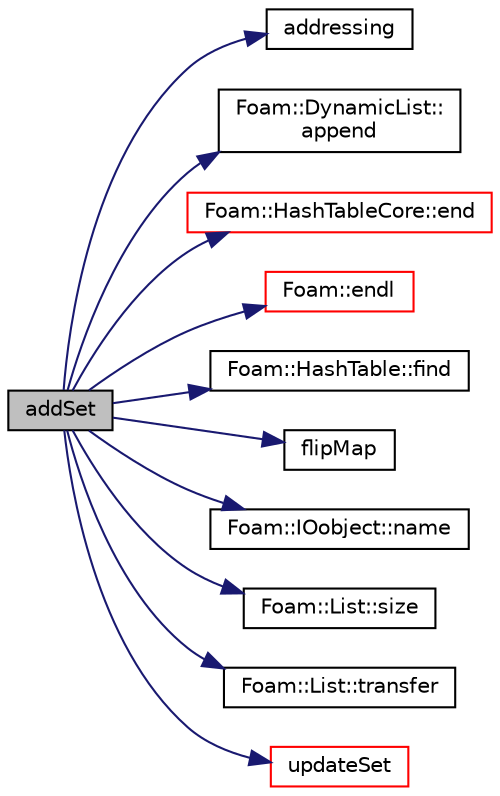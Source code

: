 digraph "addSet"
{
  bgcolor="transparent";
  edge [fontname="Helvetica",fontsize="10",labelfontname="Helvetica",labelfontsize="10"];
  node [fontname="Helvetica",fontsize="10",shape=record];
  rankdir="LR";
  Node3048 [label="addSet",height=0.2,width=0.4,color="black", fillcolor="grey75", style="filled", fontcolor="black"];
  Node3048 -> Node3049 [color="midnightblue",fontsize="10",style="solid",fontname="Helvetica"];
  Node3049 [label="addressing",height=0.2,width=0.4,color="black",URL="$a26585.html#abe4a52e464439857d1db72855d722d49"];
  Node3048 -> Node3050 [color="midnightblue",fontsize="10",style="solid",fontname="Helvetica"];
  Node3050 [label="Foam::DynamicList::\lappend",height=0.2,width=0.4,color="black",URL="$a27005.html#a7b67b42af715604376ad63a681dee6d8",tooltip="Append an element at the end of the list. "];
  Node3048 -> Node3051 [color="midnightblue",fontsize="10",style="solid",fontname="Helvetica"];
  Node3051 [label="Foam::HashTableCore::end",height=0.2,width=0.4,color="red",URL="$a26849.html#a540580a296c0ff351686ceb4f27b6fe6",tooltip="iteratorEnd set to beyond the end of any HashTable "];
  Node3048 -> Node3059 [color="midnightblue",fontsize="10",style="solid",fontname="Helvetica"];
  Node3059 [label="Foam::endl",height=0.2,width=0.4,color="red",URL="$a21851.html#a2db8fe02a0d3909e9351bb4275b23ce4",tooltip="Add newline and flush stream. "];
  Node3048 -> Node3061 [color="midnightblue",fontsize="10",style="solid",fontname="Helvetica"];
  Node3061 [label="Foam::HashTable::find",height=0.2,width=0.4,color="black",URL="$a26841.html#a76b2c74ebd9f33fa9f76261b027ffc11",tooltip="Find and return an iterator set at the hashedEntry. "];
  Node3048 -> Node3062 [color="midnightblue",fontsize="10",style="solid",fontname="Helvetica"];
  Node3062 [label="flipMap",height=0.2,width=0.4,color="black",URL="$a26585.html#a03ecd61e4e943657de29efcacd488b19"];
  Node3048 -> Node3063 [color="midnightblue",fontsize="10",style="solid",fontname="Helvetica"];
  Node3063 [label="Foam::IOobject::name",height=0.2,width=0.4,color="black",URL="$a27249.html#acc80e00a8ac919288fb55bd14cc88bf6",tooltip="Return name. "];
  Node3048 -> Node3064 [color="midnightblue",fontsize="10",style="solid",fontname="Helvetica"];
  Node3064 [label="Foam::List::size",height=0.2,width=0.4,color="black",URL="$a26833.html#a8a5f6fa29bd4b500caf186f60245b384",tooltip="Override size to be inconsistent with allocated storage. "];
  Node3048 -> Node3065 [color="midnightblue",fontsize="10",style="solid",fontname="Helvetica"];
  Node3065 [label="Foam::List::transfer",height=0.2,width=0.4,color="black",URL="$a26833.html#a25ad1d2084d16b234b0cf91c07e832c0",tooltip="Transfer the contents of the argument List into this list. "];
  Node3048 -> Node3066 [color="midnightblue",fontsize="10",style="solid",fontname="Helvetica"];
  Node3066 [label="updateSet",height=0.2,width=0.4,color="red",URL="$a26585.html#afc9e2e914d3928dd7281d2ac71452052",tooltip="Sort addressing and make faceSet part consistent with addressing. "];
}
